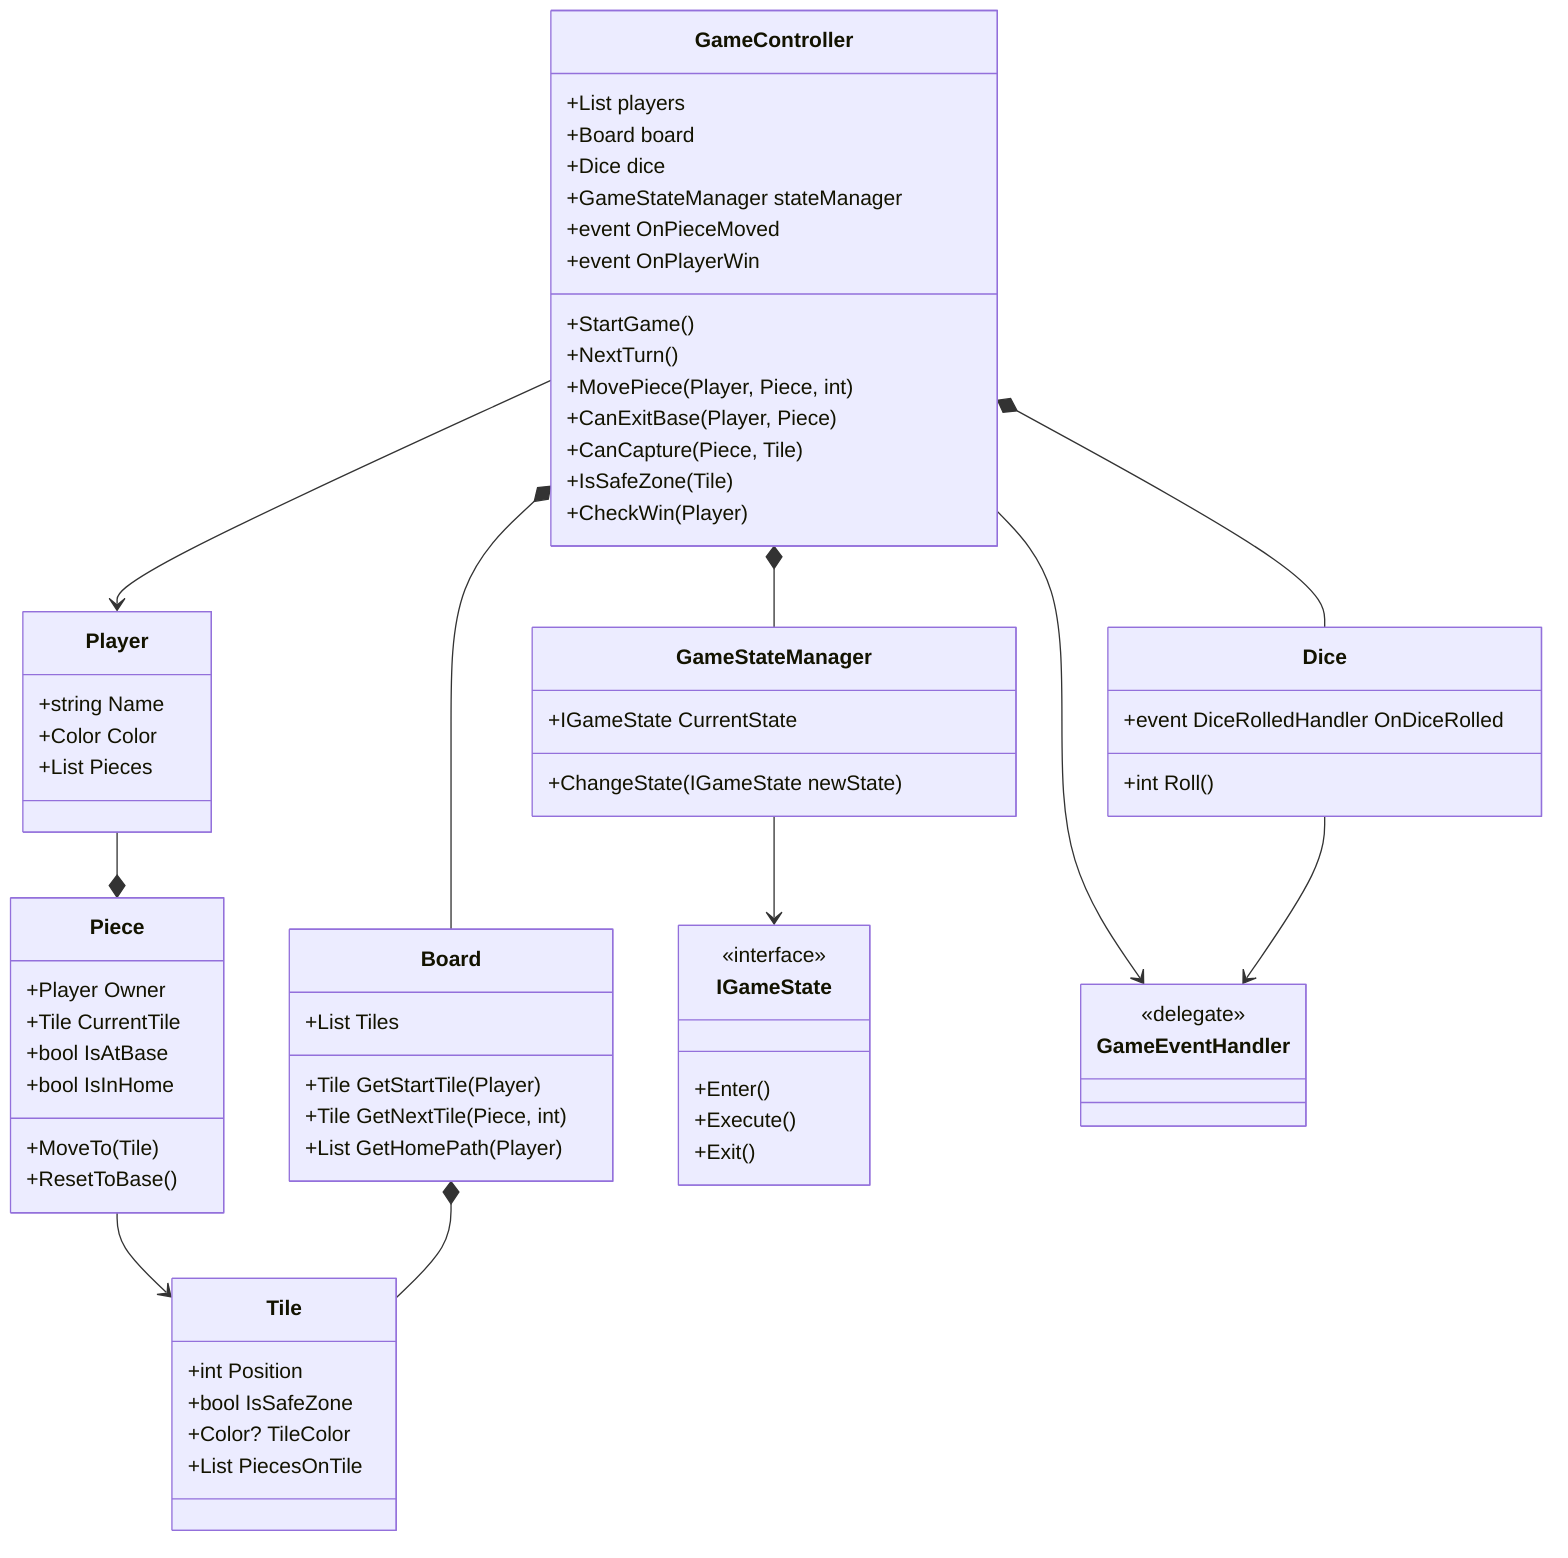 classDiagram
    %% Control all games rules 
    class GameController {
        +List<Player> players
        +Board board
        +Dice dice
        +GameStateManager stateManager
        +StartGame()
        +NextTurn()
        +MovePiece(Player, Piece, int)
        +CanExitBase(Player, Piece)
        +CanCapture(Piece, Tile)
        +IsSafeZone(Tile)
        +CheckWin(Player)
        +event OnPieceMoved
        +event OnPlayerWin
    }

    %% Player identity and it pieces
    class Player {
        +string Name
        +Color Color
        +List<Piece> Pieces
    }

    %% Player Pieces State 
    class Piece {
        +Player Owner
        +Tile CurrentTile
        +bool IsAtBase
        +bool IsInHome
        +MoveTo(Tile)
        +ResetToBase()
    }

    %% List tiles
    class Board { 
        +List<Tile> Tiles
        +Tile GetStartTile(Player)
        +Tile GetNextTile(Piece, int)
        +List<Tile> GetHomePath(Player)
    }


    class Tile {
        +int Position 
        +bool IsSafeZone
        +Color? TileColor 
        +List<Piece> PiecesOnTile
    }

    class Dice {
        +int Roll()
        +event DiceRolledHandler OnDiceRolled
    }

    class GameStateManager {
        +IGameState CurrentState
        +ChangeState(IGameState newState)
    }

    class IGameState {
        <<interface>>
        +Enter()
        +Execute()
        +Exit()
    }

    class GameEventHandler {
        <<delegate>>
    }

    GameController --> Player
    %% GameController --> Board 
    %% GameController --> Dice
    %% GameController --> GameStateManager
    GameController *-- Board
    GameController *-- Dice
    GameController *-- GameStateManager
    GameController --> GameEventHandler
    %% Player --> Piece
    Player --* Piece
    Piece --> Tile
    Board *-- Tile
    Dice --> GameEventHandler
    GameStateManager --> IGameState